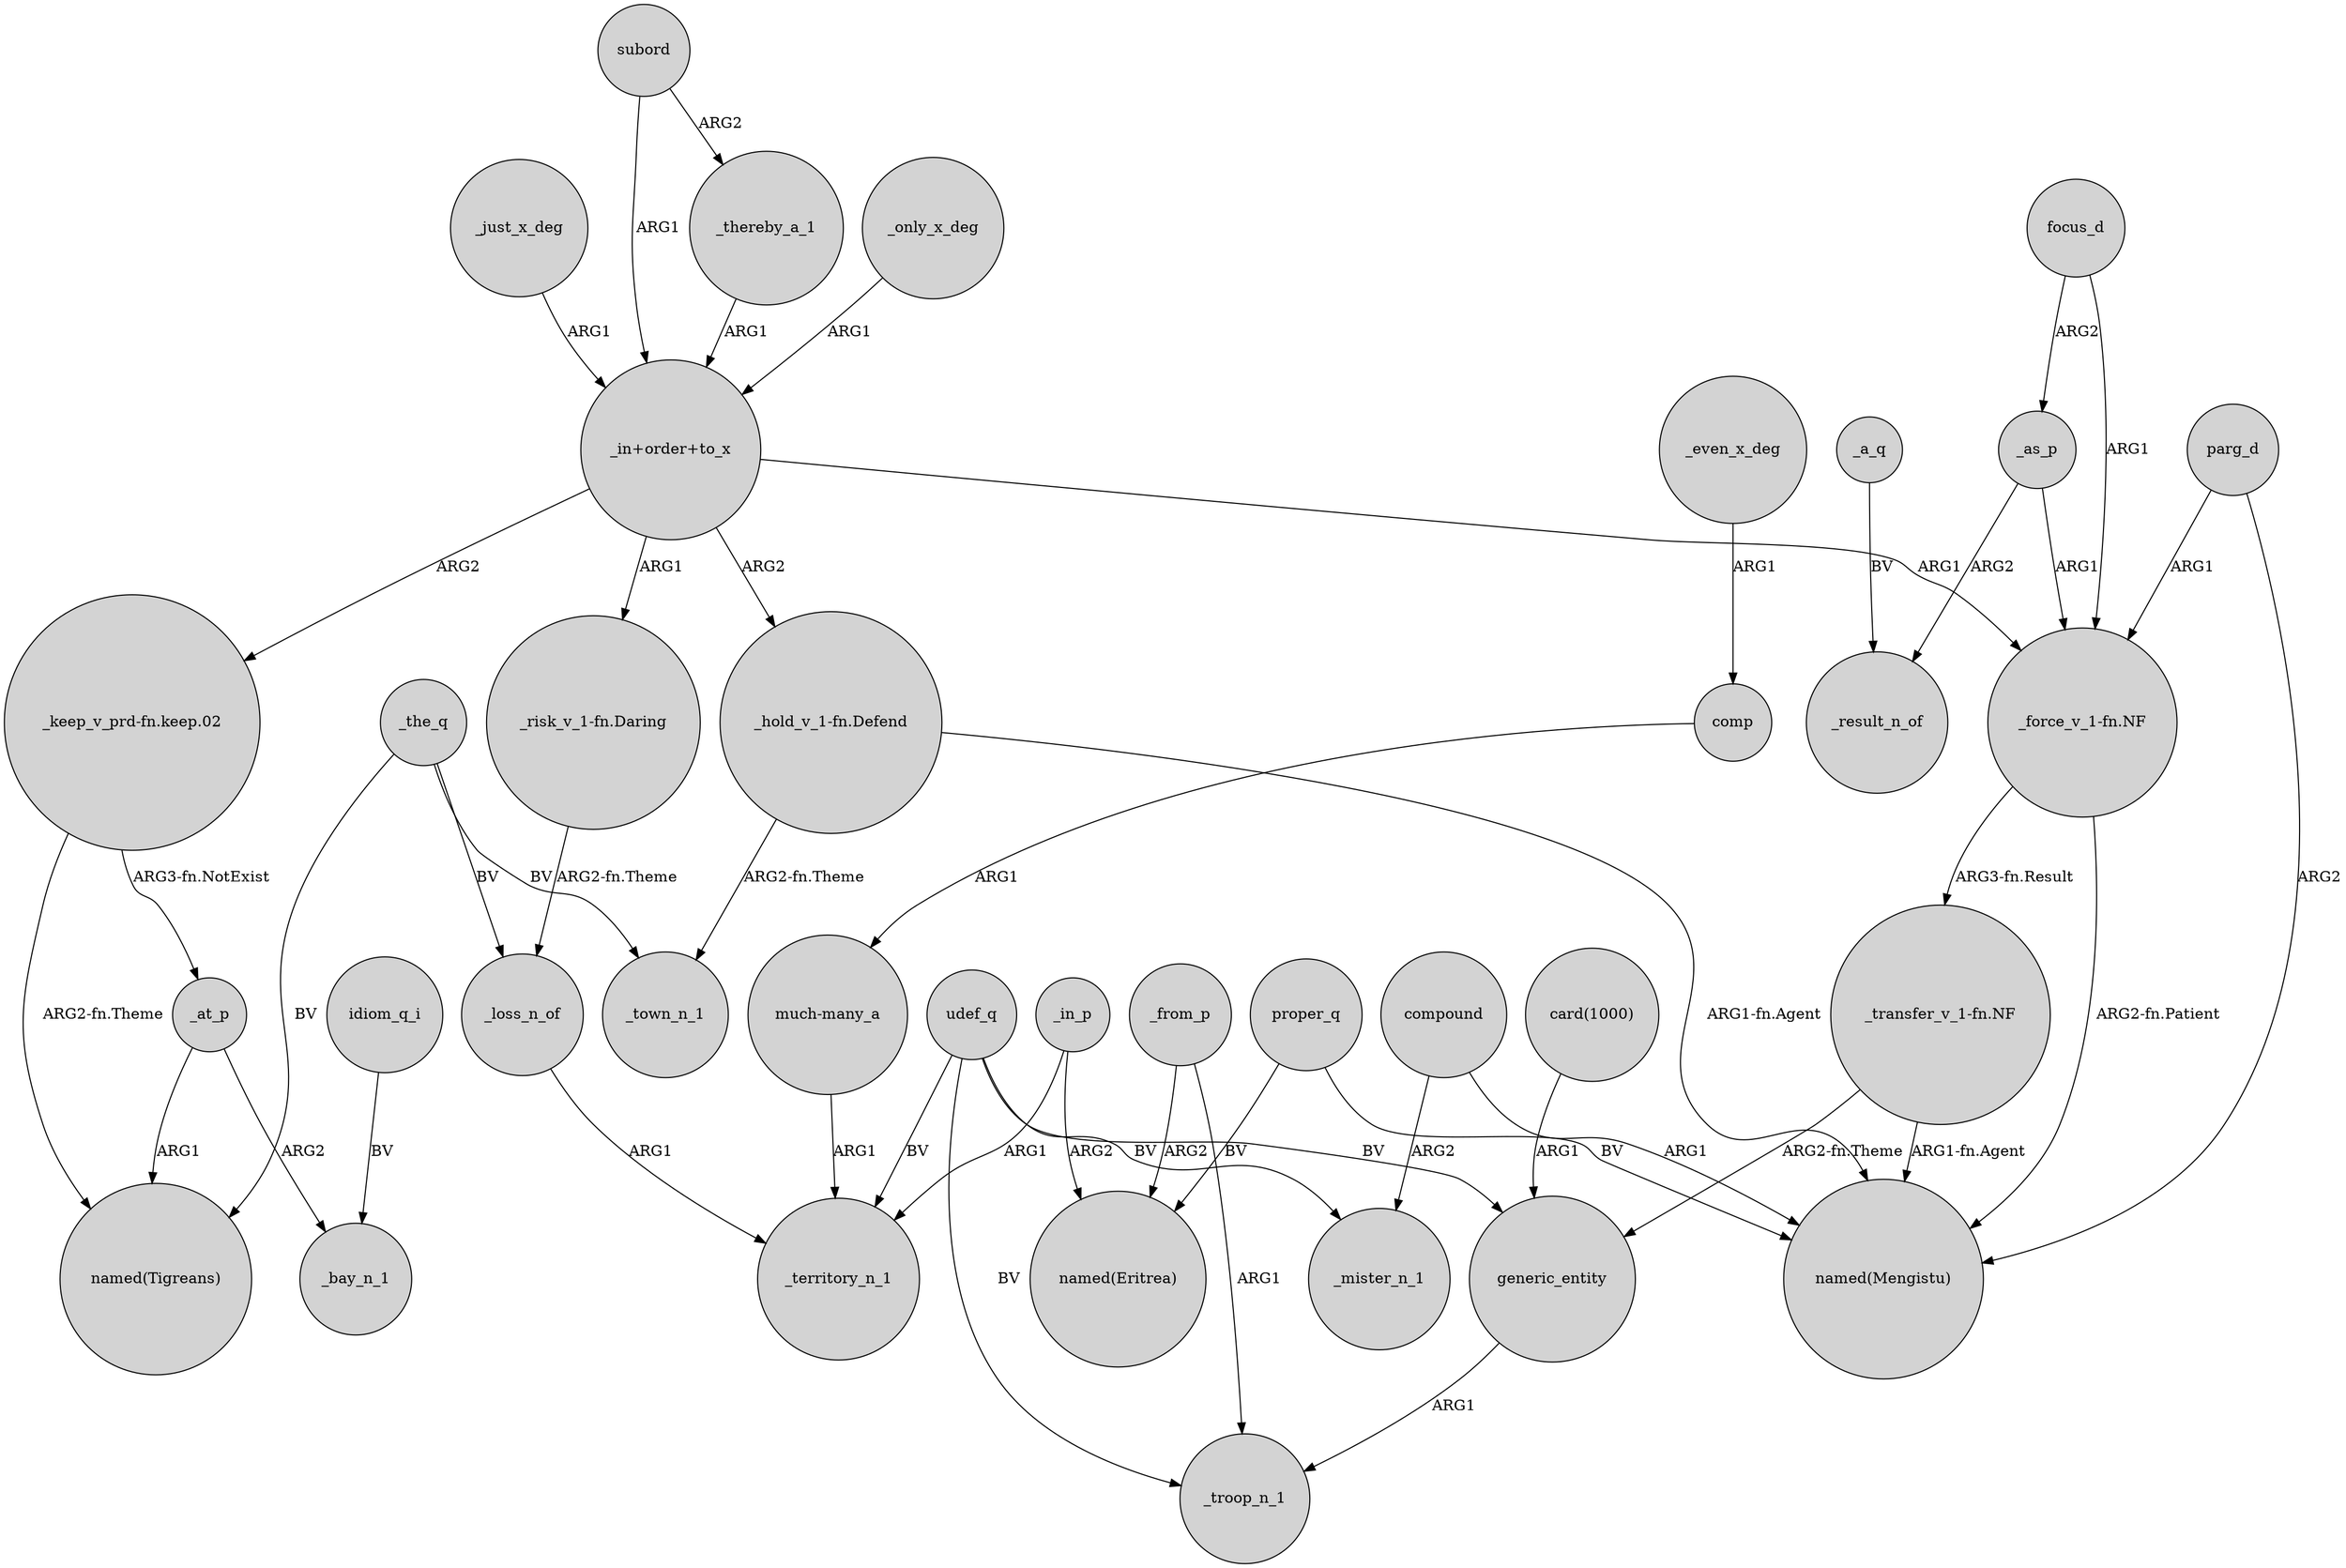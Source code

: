 digraph {
	node [shape=circle style=filled]
	_just_x_deg -> "_in+order+to_x" [label=ARG1]
	udef_q -> generic_entity [label=BV]
	"_in+order+to_x" -> "_hold_v_1-fn.Defend" [label=ARG2]
	_at_p -> _bay_n_1 [label=ARG2]
	subord -> "_in+order+to_x" [label=ARG1]
	"_in+order+to_x" -> "_risk_v_1-fn.Daring" [label=ARG1]
	_from_p -> _troop_n_1 [label=ARG1]
	compound -> _mister_n_1 [label=ARG2]
	_at_p -> "named(Tigreans)" [label=ARG1]
	proper_q -> "named(Mengistu)" [label=BV]
	subord -> _thereby_a_1 [label=ARG2]
	focus_d -> _as_p [label=ARG2]
	udef_q -> _mister_n_1 [label=BV]
	_a_q -> _result_n_of [label=BV]
	_from_p -> "named(Eritrea)" [label=ARG2]
	udef_q -> _territory_n_1 [label=BV]
	focus_d -> "_force_v_1-fn.NF" [label=ARG1]
	"much-many_a" -> _territory_n_1 [label=ARG1]
	"card(1000)" -> generic_entity [label=ARG1]
	"_keep_v_prd-fn.keep.02" -> _at_p [label="ARG3-fn.NotExist"]
	"_keep_v_prd-fn.keep.02" -> "named(Tigreans)" [label="ARG2-fn.Theme"]
	_even_x_deg -> comp [label=ARG1]
	"_in+order+to_x" -> "_force_v_1-fn.NF" [label=ARG1]
	_only_x_deg -> "_in+order+to_x" [label=ARG1]
	"_in+order+to_x" -> "_keep_v_prd-fn.keep.02" [label=ARG2]
	"_risk_v_1-fn.Daring" -> _loss_n_of [label="ARG2-fn.Theme"]
	_as_p -> _result_n_of [label=ARG2]
	_in_p -> _territory_n_1 [label=ARG1]
	comp -> "much-many_a" [label=ARG1]
	_thereby_a_1 -> "_in+order+to_x" [label=ARG1]
	_loss_n_of -> _territory_n_1 [label=ARG1]
	_the_q -> _loss_n_of [label=BV]
	"_force_v_1-fn.NF" -> "named(Mengistu)" [label="ARG2-fn.Patient"]
	_as_p -> "_force_v_1-fn.NF" [label=ARG1]
	generic_entity -> _troop_n_1 [label=ARG1]
	parg_d -> "named(Mengistu)" [label=ARG2]
	"_hold_v_1-fn.Defend" -> "named(Mengistu)" [label="ARG1-fn.Agent"]
	parg_d -> "_force_v_1-fn.NF" [label=ARG1]
	udef_q -> _troop_n_1 [label=BV]
	"_transfer_v_1-fn.NF" -> generic_entity [label="ARG2-fn.Theme"]
	_the_q -> _town_n_1 [label=BV]
	"_force_v_1-fn.NF" -> "_transfer_v_1-fn.NF" [label="ARG3-fn.Result"]
	_the_q -> "named(Tigreans)" [label=BV]
	"_transfer_v_1-fn.NF" -> "named(Mengistu)" [label="ARG1-fn.Agent"]
	proper_q -> "named(Eritrea)" [label=BV]
	"_hold_v_1-fn.Defend" -> _town_n_1 [label="ARG2-fn.Theme"]
	compound -> "named(Mengistu)" [label=ARG1]
	_in_p -> "named(Eritrea)" [label=ARG2]
	idiom_q_i -> _bay_n_1 [label=BV]
}
